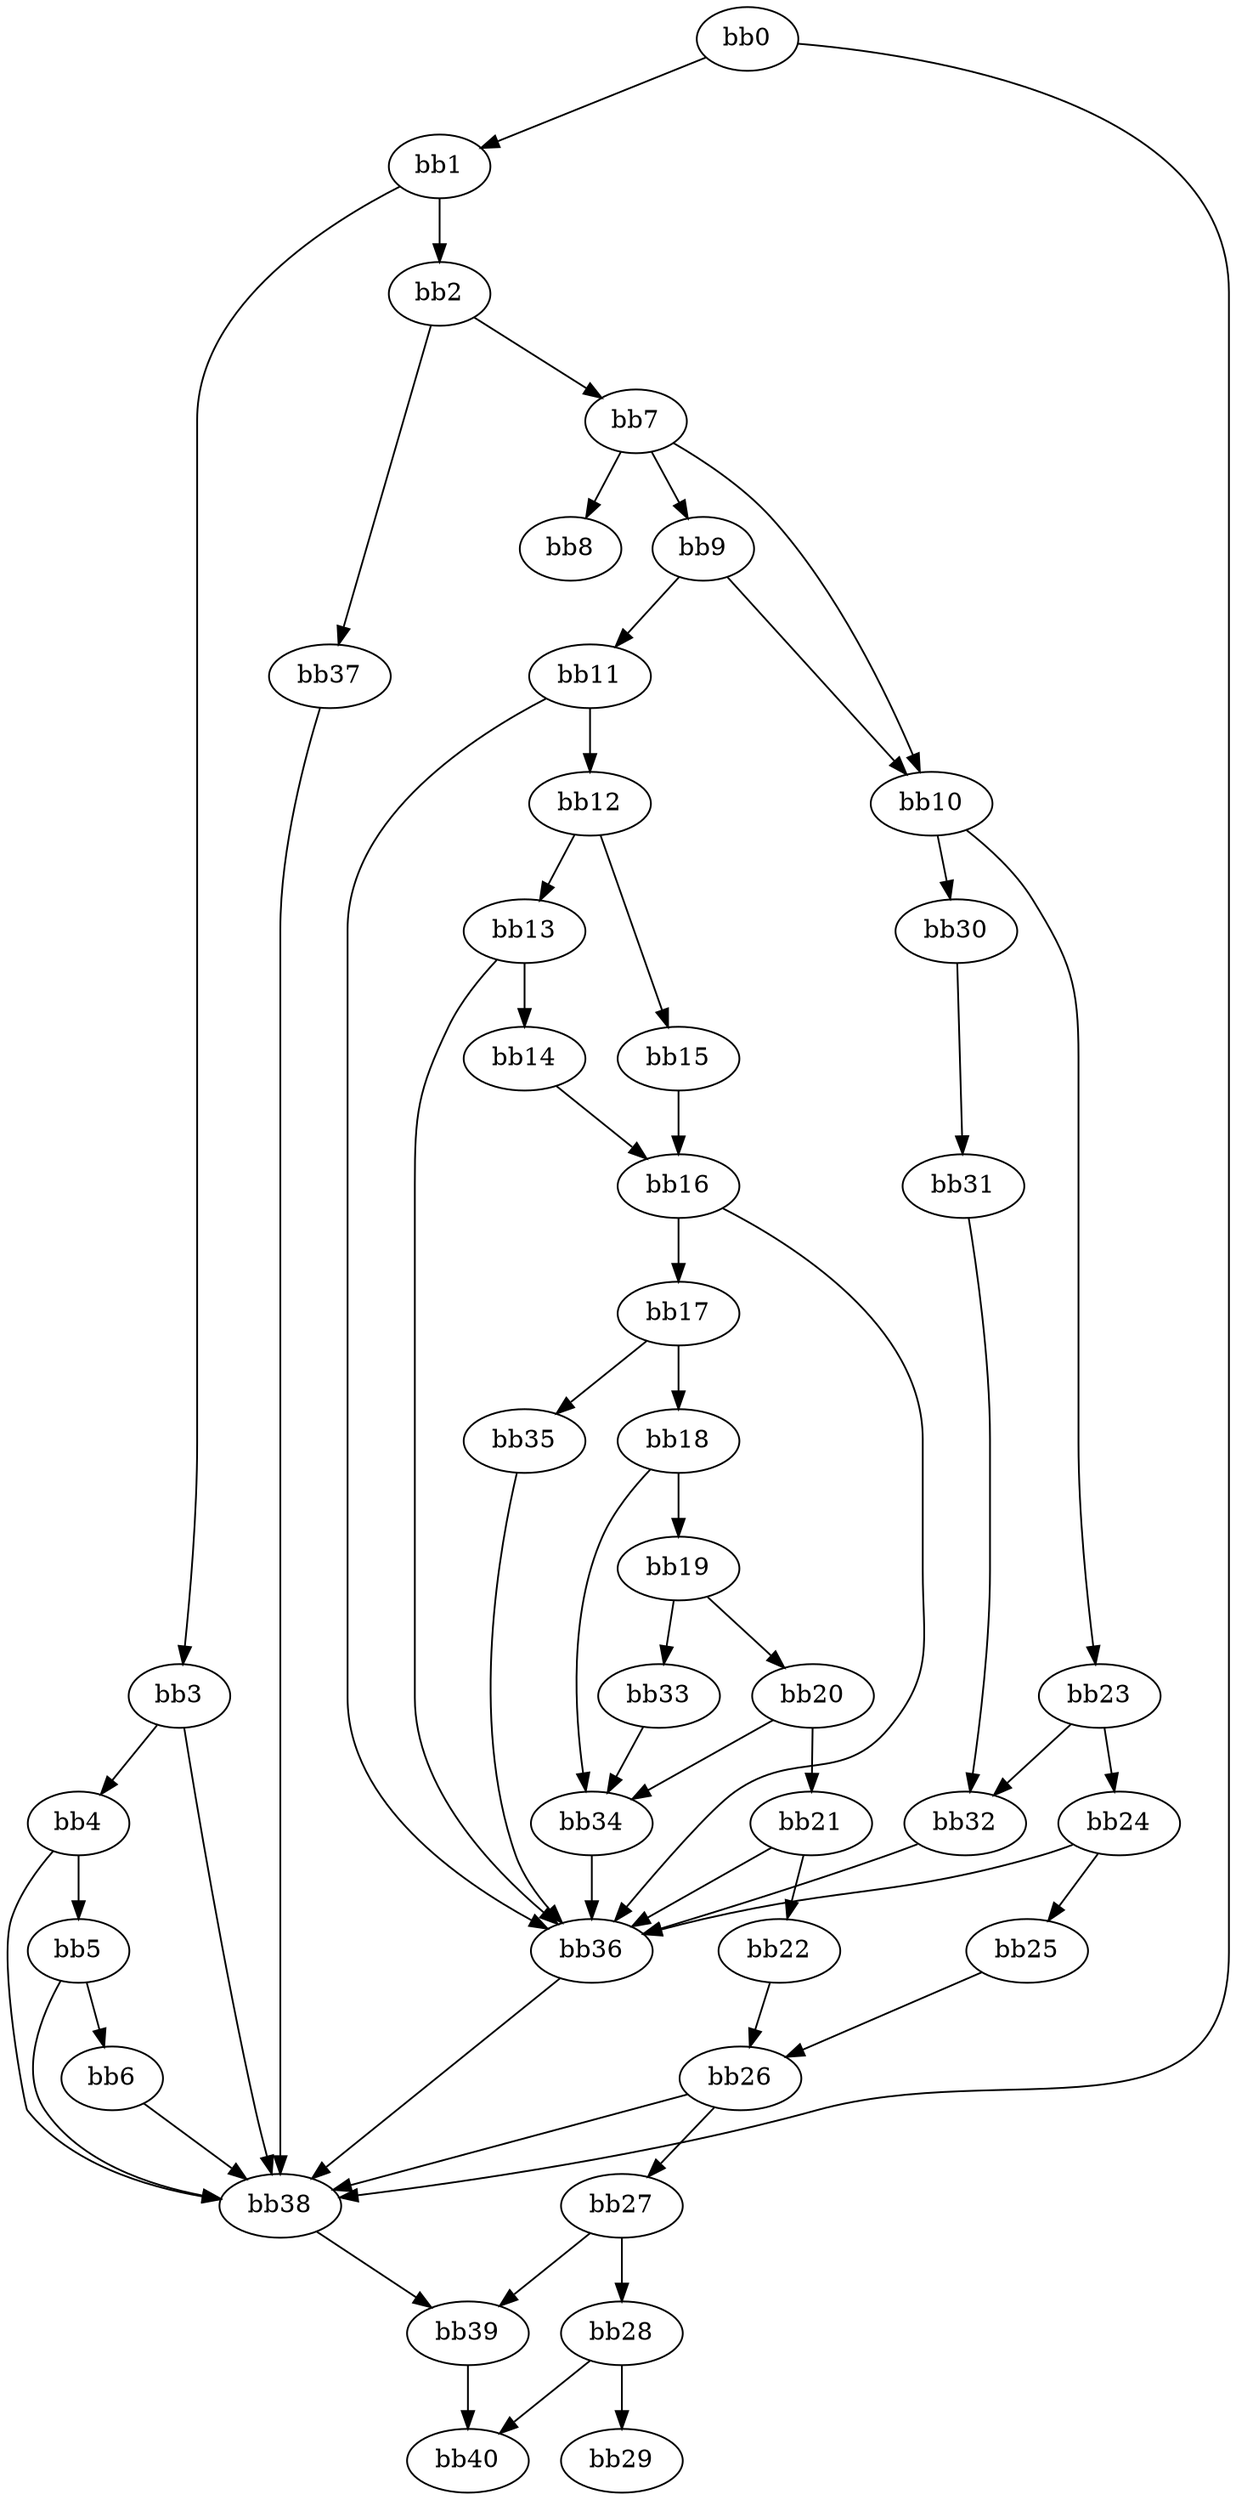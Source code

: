 digraph {
    0 [ label = "bb0\l" ]
    1 [ label = "bb1\l" ]
    2 [ label = "bb2\l" ]
    3 [ label = "bb3\l" ]
    4 [ label = "bb4\l" ]
    5 [ label = "bb5\l" ]
    6 [ label = "bb6\l" ]
    7 [ label = "bb7\l" ]
    8 [ label = "bb8\l" ]
    9 [ label = "bb9\l" ]
    10 [ label = "bb10\l" ]
    11 [ label = "bb11\l" ]
    12 [ label = "bb12\l" ]
    13 [ label = "bb13\l" ]
    14 [ label = "bb14\l" ]
    15 [ label = "bb15\l" ]
    16 [ label = "bb16\l" ]
    17 [ label = "bb17\l" ]
    18 [ label = "bb18\l" ]
    19 [ label = "bb19\l" ]
    20 [ label = "bb20\l" ]
    21 [ label = "bb21\l" ]
    22 [ label = "bb22\l" ]
    23 [ label = "bb23\l" ]
    24 [ label = "bb24\l" ]
    25 [ label = "bb25\l" ]
    26 [ label = "bb26\l" ]
    27 [ label = "bb27\l" ]
    28 [ label = "bb28\l" ]
    29 [ label = "bb29\l" ]
    30 [ label = "bb30\l" ]
    31 [ label = "bb31\l" ]
    32 [ label = "bb32\l" ]
    33 [ label = "bb33\l" ]
    34 [ label = "bb34\l" ]
    35 [ label = "bb35\l" ]
    36 [ label = "bb36\l" ]
    37 [ label = "bb37\l" ]
    38 [ label = "bb38\l" ]
    39 [ label = "bb39\l" ]
    40 [ label = "bb40\l" ]
    0 -> 1 [ ]
    0 -> 38 [ ]
    1 -> 2 [ ]
    1 -> 3 [ ]
    2 -> 7 [ ]
    2 -> 37 [ ]
    3 -> 4 [ ]
    3 -> 38 [ ]
    4 -> 5 [ ]
    4 -> 38 [ ]
    5 -> 6 [ ]
    5 -> 38 [ ]
    6 -> 38 [ ]
    7 -> 8 [ ]
    7 -> 9 [ ]
    7 -> 10 [ ]
    9 -> 10 [ ]
    9 -> 11 [ ]
    10 -> 23 [ ]
    10 -> 30 [ ]
    11 -> 12 [ ]
    11 -> 36 [ ]
    12 -> 13 [ ]
    12 -> 15 [ ]
    13 -> 14 [ ]
    13 -> 36 [ ]
    14 -> 16 [ ]
    15 -> 16 [ ]
    16 -> 17 [ ]
    16 -> 36 [ ]
    17 -> 18 [ ]
    17 -> 35 [ ]
    18 -> 19 [ ]
    18 -> 34 [ ]
    19 -> 20 [ ]
    19 -> 33 [ ]
    20 -> 21 [ ]
    20 -> 34 [ ]
    21 -> 22 [ ]
    21 -> 36 [ ]
    22 -> 26 [ ]
    23 -> 24 [ ]
    23 -> 32 [ ]
    24 -> 25 [ ]
    24 -> 36 [ ]
    25 -> 26 [ ]
    26 -> 27 [ ]
    26 -> 38 [ ]
    27 -> 28 [ ]
    27 -> 39 [ ]
    28 -> 29 [ ]
    28 -> 40 [ ]
    30 -> 31 [ ]
    31 -> 32 [ ]
    32 -> 36 [ ]
    33 -> 34 [ ]
    34 -> 36 [ ]
    35 -> 36 [ ]
    36 -> 38 [ ]
    37 -> 38 [ ]
    38 -> 39 [ ]
    39 -> 40 [ ]
}

